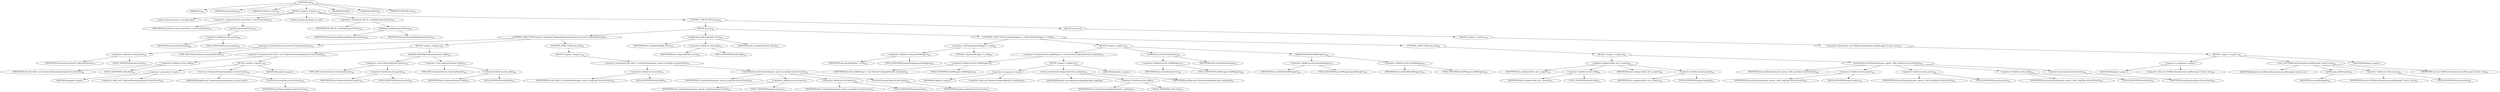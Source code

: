digraph "init" {  
"1755" [label = <(METHOD,init)<SUB>541</SUB>> ]
"100" [label = <(PARAM,this)<SUB>541</SUB>> ]
"1756" [label = <(PARAM,String propType)<SUB>541</SUB>> ]
"1757" [label = <(PARAM,AttributeList attrs)<SUB>541</SUB>> ]
"1758" [label = <(BLOCK,&lt;empty&gt;,&lt;empty&gt;)<SUB>541</SUB>> ]
"1759" [label = <(LOCAL,Class parentClass: java.lang.Class)> ]
"1760" [label = <(&lt;operator&gt;.assignment,Class parentClass = parent.getClass())<SUB>542</SUB>> ]
"1761" [label = <(IDENTIFIER,parentClass,Class parentClass = parent.getClass())<SUB>542</SUB>> ]
"1762" [label = <(getClass,parent.getClass())<SUB>542</SUB>> ]
"1763" [label = <(&lt;operator&gt;.fieldAccess,this.parent)<SUB>542</SUB>> ]
"1764" [label = <(IDENTIFIER,this,parent.getClass())<SUB>542</SUB>> ]
"1765" [label = <(FIELD_IDENTIFIER,parent,parent)<SUB>542</SUB>> ]
"1766" [label = <(LOCAL,IntrospectionHelper ih: ANY)> ]
"1767" [label = <(&lt;operator&gt;.assignment,ANY ih = getHelper(parentClass))<SUB>543</SUB>> ]
"1768" [label = <(IDENTIFIER,ih,ANY ih = getHelper(parentClass))<SUB>543</SUB>> ]
"1769" [label = <(getHelper,getHelper(parentClass))<SUB>544</SUB>> ]
"1770" [label = <(IDENTIFIER,IntrospectionHelper,getHelper(parentClass))<SUB>544</SUB>> ]
"1771" [label = <(IDENTIFIER,parentClass,getHelper(parentClass))<SUB>544</SUB>> ]
"1772" [label = <(CONTROL_STRUCTURE,try,try)<SUB>546</SUB>> ]
"1773" [label = <(BLOCK,try,try)<SUB>546</SUB>> ]
"1774" [label = <(CONTROL_STRUCTURE,if (parent instanceof UnknownElement),if (parent instanceof UnknownElement))<SUB>547</SUB>> ]
"1775" [label = <(&lt;operator&gt;.instanceOf,parent instanceof UnknownElement)<SUB>547</SUB>> ]
"1776" [label = <(&lt;operator&gt;.fieldAccess,this.parent)<SUB>547</SUB>> ]
"1777" [label = <(IDENTIFIER,this,parent instanceof UnknownElement)<SUB>547</SUB>> ]
"1778" [label = <(FIELD_IDENTIFIER,parent,parent)<SUB>547</SUB>> ]
"1779" [label = <(TYPE_REF,UnknownElement,UnknownElement)<SUB>547</SUB>> ]
"1780" [label = <(BLOCK,&lt;empty&gt;,&lt;empty&gt;)<SUB>547</SUB>> ]
"1781" [label = <(&lt;operator&gt;.assignment,this.child = new UnknownElement(propType.toLowerCase()))<SUB>548</SUB>> ]
"1782" [label = <(&lt;operator&gt;.fieldAccess,this.child)<SUB>548</SUB>> ]
"1783" [label = <(IDENTIFIER,this,this.child = new UnknownElement(propType.toLowerCase()))<SUB>548</SUB>> ]
"1784" [label = <(FIELD_IDENTIFIER,child,child)<SUB>548</SUB>> ]
"1785" [label = <(BLOCK,&lt;empty&gt;,&lt;empty&gt;)<SUB>548</SUB>> ]
"1786" [label = <(&lt;operator&gt;.assignment,&lt;empty&gt;)> ]
"1787" [label = <(IDENTIFIER,$obj40,&lt;empty&gt;)> ]
"1788" [label = <(&lt;operator&gt;.alloc,new UnknownElement(propType.toLowerCase()))<SUB>548</SUB>> ]
"1789" [label = <(&lt;init&gt;,new UnknownElement(propType.toLowerCase()))<SUB>548</SUB>> ]
"1790" [label = <(IDENTIFIER,$obj40,new UnknownElement(propType.toLowerCase()))> ]
"1791" [label = <(toLowerCase,propType.toLowerCase())<SUB>548</SUB>> ]
"1792" [label = <(IDENTIFIER,propType,propType.toLowerCase())<SUB>548</SUB>> ]
"1793" [label = <(IDENTIFIER,$obj40,&lt;empty&gt;)> ]
"1794" [label = <(addChild,addChild((UnknownElement) child))<SUB>549</SUB>> ]
"1795" [label = <(&lt;operator&gt;.cast,(UnknownElement) parent)<SUB>549</SUB>> ]
"1796" [label = <(TYPE_REF,UnknownElement,UnknownElement)<SUB>549</SUB>> ]
"1797" [label = <(&lt;operator&gt;.fieldAccess,this.parent)<SUB>549</SUB>> ]
"1798" [label = <(IDENTIFIER,this,(UnknownElement) parent)<SUB>549</SUB>> ]
"1799" [label = <(FIELD_IDENTIFIER,parent,parent)<SUB>549</SUB>> ]
"1800" [label = <(&lt;operator&gt;.cast,(UnknownElement) child)<SUB>549</SUB>> ]
"1801" [label = <(TYPE_REF,UnknownElement,UnknownElement)<SUB>549</SUB>> ]
"1802" [label = <(&lt;operator&gt;.fieldAccess,this.child)<SUB>549</SUB>> ]
"1803" [label = <(IDENTIFIER,this,(UnknownElement) child)<SUB>549</SUB>> ]
"1804" [label = <(FIELD_IDENTIFIER,child,child)<SUB>549</SUB>> ]
"1805" [label = <(CONTROL_STRUCTURE,else,else)<SUB>550</SUB>> ]
"1806" [label = <(BLOCK,&lt;empty&gt;,&lt;empty&gt;)<SUB>550</SUB>> ]
"1807" [label = <(&lt;operator&gt;.assignment,this.child = createElement(project, parent, propType.toLowerCase()))<SUB>551</SUB>> ]
"1808" [label = <(&lt;operator&gt;.fieldAccess,this.child)<SUB>551</SUB>> ]
"1809" [label = <(IDENTIFIER,this,this.child = createElement(project, parent, propType.toLowerCase()))<SUB>551</SUB>> ]
"1810" [label = <(FIELD_IDENTIFIER,child,child)<SUB>551</SUB>> ]
"1811" [label = <(createElement,createElement(project, parent, propType.toLowerCase()))<SUB>551</SUB>> ]
"1812" [label = <(IDENTIFIER,ih,createElement(project, parent, propType.toLowerCase()))<SUB>551</SUB>> ]
"1813" [label = <(&lt;operator&gt;.fieldAccess,this.project)<SUB>551</SUB>> ]
"1814" [label = <(IDENTIFIER,this,createElement(project, parent, propType.toLowerCase()))<SUB>551</SUB>> ]
"1815" [label = <(FIELD_IDENTIFIER,project,project)<SUB>551</SUB>> ]
"1816" [label = <(&lt;operator&gt;.fieldAccess,this.parent)<SUB>551</SUB>> ]
"1817" [label = <(IDENTIFIER,this,createElement(project, parent, propType.toLowerCase()))<SUB>551</SUB>> ]
"1818" [label = <(FIELD_IDENTIFIER,parent,parent)<SUB>551</SUB>> ]
"1819" [label = <(toLowerCase,propType.toLowerCase())<SUB>551</SUB>> ]
"1820" [label = <(IDENTIFIER,propType,propType.toLowerCase())<SUB>551</SUB>> ]
"1821" [label = <(configureId,configureId(child, attrs))<SUB>554</SUB>> ]
"99" [label = <(IDENTIFIER,this,configureId(child, attrs))<SUB>554</SUB>> ]
"1822" [label = <(&lt;operator&gt;.fieldAccess,this.child)<SUB>554</SUB>> ]
"1823" [label = <(IDENTIFIER,this,configureId(child, attrs))<SUB>554</SUB>> ]
"1824" [label = <(FIELD_IDENTIFIER,child,child)<SUB>554</SUB>> ]
"1825" [label = <(IDENTIFIER,attrs,configureId(child, attrs))<SUB>554</SUB>> ]
"1826" [label = <(CONTROL_STRUCTURE,if (parentWrapper != null),if (parentWrapper != null))<SUB>556</SUB>> ]
"1827" [label = <(&lt;operator&gt;.notEquals,parentWrapper != null)<SUB>556</SUB>> ]
"1828" [label = <(&lt;operator&gt;.fieldAccess,this.parentWrapper)<SUB>556</SUB>> ]
"1829" [label = <(IDENTIFIER,this,parentWrapper != null)<SUB>556</SUB>> ]
"1830" [label = <(FIELD_IDENTIFIER,parentWrapper,parentWrapper)<SUB>556</SUB>> ]
"1831" [label = <(LITERAL,null,parentWrapper != null)<SUB>556</SUB>> ]
"1832" [label = <(BLOCK,&lt;empty&gt;,&lt;empty&gt;)<SUB>556</SUB>> ]
"1833" [label = <(&lt;operator&gt;.assignment,this.childWrapper = new RuntimeConfigurable(child, propType))<SUB>557</SUB>> ]
"1834" [label = <(&lt;operator&gt;.fieldAccess,this.childWrapper)<SUB>557</SUB>> ]
"1835" [label = <(IDENTIFIER,this,this.childWrapper = new RuntimeConfigurable(child, propType))<SUB>557</SUB>> ]
"1836" [label = <(FIELD_IDENTIFIER,childWrapper,childWrapper)<SUB>557</SUB>> ]
"1837" [label = <(BLOCK,&lt;empty&gt;,&lt;empty&gt;)<SUB>557</SUB>> ]
"1838" [label = <(&lt;operator&gt;.assignment,&lt;empty&gt;)> ]
"1839" [label = <(IDENTIFIER,$obj41,&lt;empty&gt;)> ]
"1840" [label = <(&lt;operator&gt;.alloc,new RuntimeConfigurable(child, propType))<SUB>557</SUB>> ]
"1841" [label = <(&lt;init&gt;,new RuntimeConfigurable(child, propType))<SUB>557</SUB>> ]
"1842" [label = <(IDENTIFIER,$obj41,new RuntimeConfigurable(child, propType))> ]
"1843" [label = <(&lt;operator&gt;.fieldAccess,this.child)<SUB>557</SUB>> ]
"1844" [label = <(IDENTIFIER,this,new RuntimeConfigurable(child, propType))<SUB>557</SUB>> ]
"1845" [label = <(FIELD_IDENTIFIER,child,child)<SUB>557</SUB>> ]
"1846" [label = <(IDENTIFIER,propType,new RuntimeConfigurable(child, propType))<SUB>557</SUB>> ]
"1847" [label = <(IDENTIFIER,$obj41,&lt;empty&gt;)> ]
"1848" [label = <(setAttributes,setAttributes(attrs))<SUB>558</SUB>> ]
"1849" [label = <(&lt;operator&gt;.fieldAccess,this.childWrapper)<SUB>558</SUB>> ]
"1850" [label = <(IDENTIFIER,this,setAttributes(attrs))<SUB>558</SUB>> ]
"1851" [label = <(FIELD_IDENTIFIER,childWrapper,childWrapper)<SUB>558</SUB>> ]
"1852" [label = <(IDENTIFIER,attrs,setAttributes(attrs))<SUB>558</SUB>> ]
"1853" [label = <(addChild,addChild(childWrapper))<SUB>559</SUB>> ]
"1854" [label = <(&lt;operator&gt;.fieldAccess,this.parentWrapper)<SUB>559</SUB>> ]
"1855" [label = <(IDENTIFIER,this,addChild(childWrapper))<SUB>559</SUB>> ]
"1856" [label = <(FIELD_IDENTIFIER,parentWrapper,parentWrapper)<SUB>559</SUB>> ]
"1857" [label = <(&lt;operator&gt;.fieldAccess,this.childWrapper)<SUB>559</SUB>> ]
"1858" [label = <(IDENTIFIER,this,addChild(childWrapper))<SUB>559</SUB>> ]
"1859" [label = <(FIELD_IDENTIFIER,childWrapper,childWrapper)<SUB>559</SUB>> ]
"1860" [label = <(CONTROL_STRUCTURE,else,else)<SUB>560</SUB>> ]
"1861" [label = <(BLOCK,&lt;empty&gt;,&lt;empty&gt;)<SUB>560</SUB>> ]
"1862" [label = <(configure,configure(child, attrs, project))<SUB>561</SUB>> ]
"101" [label = <(IDENTIFIER,this,configure(child, attrs, project))<SUB>561</SUB>> ]
"1863" [label = <(&lt;operator&gt;.fieldAccess,this.child)<SUB>561</SUB>> ]
"1864" [label = <(IDENTIFIER,this,configure(child, attrs, project))<SUB>561</SUB>> ]
"1865" [label = <(FIELD_IDENTIFIER,child,child)<SUB>561</SUB>> ]
"1866" [label = <(IDENTIFIER,attrs,configure(child, attrs, project))<SUB>561</SUB>> ]
"1867" [label = <(&lt;operator&gt;.fieldAccess,this.project)<SUB>561</SUB>> ]
"1868" [label = <(IDENTIFIER,this,configure(child, attrs, project))<SUB>561</SUB>> ]
"1869" [label = <(FIELD_IDENTIFIER,project,project)<SUB>561</SUB>> ]
"1870" [label = <(storeElement,storeElement(project, parent, child, propType.toLowerCase()))<SUB>562</SUB>> ]
"1871" [label = <(IDENTIFIER,ih,storeElement(project, parent, child, propType.toLowerCase()))<SUB>562</SUB>> ]
"1872" [label = <(&lt;operator&gt;.fieldAccess,this.project)<SUB>562</SUB>> ]
"1873" [label = <(IDENTIFIER,this,storeElement(project, parent, child, propType.toLowerCase()))<SUB>562</SUB>> ]
"1874" [label = <(FIELD_IDENTIFIER,project,project)<SUB>562</SUB>> ]
"1875" [label = <(&lt;operator&gt;.fieldAccess,this.parent)<SUB>562</SUB>> ]
"1876" [label = <(IDENTIFIER,this,storeElement(project, parent, child, propType.toLowerCase()))<SUB>562</SUB>> ]
"1877" [label = <(FIELD_IDENTIFIER,parent,parent)<SUB>562</SUB>> ]
"1878" [label = <(&lt;operator&gt;.fieldAccess,this.child)<SUB>562</SUB>> ]
"1879" [label = <(IDENTIFIER,this,storeElement(project, parent, child, propType.toLowerCase()))<SUB>562</SUB>> ]
"1880" [label = <(FIELD_IDENTIFIER,child,child)<SUB>562</SUB>> ]
"1881" [label = <(toLowerCase,propType.toLowerCase())<SUB>562</SUB>> ]
"1882" [label = <(IDENTIFIER,propType,propType.toLowerCase())<SUB>562</SUB>> ]
"1883" [label = <(BLOCK,catch,catch)> ]
"1884" [label = <(BLOCK,&lt;empty&gt;,&lt;empty&gt;)<SUB>564</SUB>> ]
"1885" [label = <(&lt;operator&gt;.throw,throw new SAXParseException(exc.getMessage(), locator, exc);)<SUB>565</SUB>> ]
"1886" [label = <(BLOCK,&lt;empty&gt;,&lt;empty&gt;)<SUB>565</SUB>> ]
"1887" [label = <(&lt;operator&gt;.assignment,&lt;empty&gt;)> ]
"1888" [label = <(IDENTIFIER,$obj42,&lt;empty&gt;)> ]
"1889" [label = <(&lt;operator&gt;.alloc,new SAXParseException(exc.getMessage(), locator, exc))<SUB>565</SUB>> ]
"1890" [label = <(&lt;init&gt;,new SAXParseException(exc.getMessage(), locator, exc))<SUB>565</SUB>> ]
"1891" [label = <(IDENTIFIER,$obj42,new SAXParseException(exc.getMessage(), locator, exc))> ]
"1892" [label = <(getMessage,getMessage())<SUB>565</SUB>> ]
"1893" [label = <(IDENTIFIER,exc,getMessage())<SUB>565</SUB>> ]
"1894" [label = <(&lt;operator&gt;.fieldAccess,this.locator)<SUB>565</SUB>> ]
"1895" [label = <(IDENTIFIER,this,new SAXParseException(exc.getMessage(), locator, exc))<SUB>565</SUB>> ]
"1896" [label = <(FIELD_IDENTIFIER,locator,locator)<SUB>565</SUB>> ]
"1897" [label = <(IDENTIFIER,exc,new SAXParseException(exc.getMessage(), locator, exc))<SUB>565</SUB>> ]
"1898" [label = <(IDENTIFIER,$obj42,&lt;empty&gt;)> ]
"1899" [label = <(MODIFIER,PUBLIC)> ]
"1900" [label = <(MODIFIER,VIRTUAL)> ]
"1901" [label = <(METHOD_RETURN,void)<SUB>541</SUB>> ]
  "1755" -> "100" 
  "1755" -> "1756" 
  "1755" -> "1757" 
  "1755" -> "1758" 
  "1755" -> "1899" 
  "1755" -> "1900" 
  "1755" -> "1901" 
  "1758" -> "1759" 
  "1758" -> "1760" 
  "1758" -> "1766" 
  "1758" -> "1767" 
  "1758" -> "1772" 
  "1760" -> "1761" 
  "1760" -> "1762" 
  "1762" -> "1763" 
  "1763" -> "1764" 
  "1763" -> "1765" 
  "1767" -> "1768" 
  "1767" -> "1769" 
  "1769" -> "1770" 
  "1769" -> "1771" 
  "1772" -> "1773" 
  "1772" -> "1883" 
  "1773" -> "1774" 
  "1773" -> "1821" 
  "1773" -> "1826" 
  "1774" -> "1775" 
  "1774" -> "1780" 
  "1774" -> "1805" 
  "1775" -> "1776" 
  "1775" -> "1779" 
  "1776" -> "1777" 
  "1776" -> "1778" 
  "1780" -> "1781" 
  "1780" -> "1794" 
  "1781" -> "1782" 
  "1781" -> "1785" 
  "1782" -> "1783" 
  "1782" -> "1784" 
  "1785" -> "1786" 
  "1785" -> "1789" 
  "1785" -> "1793" 
  "1786" -> "1787" 
  "1786" -> "1788" 
  "1789" -> "1790" 
  "1789" -> "1791" 
  "1791" -> "1792" 
  "1794" -> "1795" 
  "1794" -> "1800" 
  "1795" -> "1796" 
  "1795" -> "1797" 
  "1797" -> "1798" 
  "1797" -> "1799" 
  "1800" -> "1801" 
  "1800" -> "1802" 
  "1802" -> "1803" 
  "1802" -> "1804" 
  "1805" -> "1806" 
  "1806" -> "1807" 
  "1807" -> "1808" 
  "1807" -> "1811" 
  "1808" -> "1809" 
  "1808" -> "1810" 
  "1811" -> "1812" 
  "1811" -> "1813" 
  "1811" -> "1816" 
  "1811" -> "1819" 
  "1813" -> "1814" 
  "1813" -> "1815" 
  "1816" -> "1817" 
  "1816" -> "1818" 
  "1819" -> "1820" 
  "1821" -> "99" 
  "1821" -> "1822" 
  "1821" -> "1825" 
  "1822" -> "1823" 
  "1822" -> "1824" 
  "1826" -> "1827" 
  "1826" -> "1832" 
  "1826" -> "1860" 
  "1827" -> "1828" 
  "1827" -> "1831" 
  "1828" -> "1829" 
  "1828" -> "1830" 
  "1832" -> "1833" 
  "1832" -> "1848" 
  "1832" -> "1853" 
  "1833" -> "1834" 
  "1833" -> "1837" 
  "1834" -> "1835" 
  "1834" -> "1836" 
  "1837" -> "1838" 
  "1837" -> "1841" 
  "1837" -> "1847" 
  "1838" -> "1839" 
  "1838" -> "1840" 
  "1841" -> "1842" 
  "1841" -> "1843" 
  "1841" -> "1846" 
  "1843" -> "1844" 
  "1843" -> "1845" 
  "1848" -> "1849" 
  "1848" -> "1852" 
  "1849" -> "1850" 
  "1849" -> "1851" 
  "1853" -> "1854" 
  "1853" -> "1857" 
  "1854" -> "1855" 
  "1854" -> "1856" 
  "1857" -> "1858" 
  "1857" -> "1859" 
  "1860" -> "1861" 
  "1861" -> "1862" 
  "1861" -> "1870" 
  "1862" -> "101" 
  "1862" -> "1863" 
  "1862" -> "1866" 
  "1862" -> "1867" 
  "1863" -> "1864" 
  "1863" -> "1865" 
  "1867" -> "1868" 
  "1867" -> "1869" 
  "1870" -> "1871" 
  "1870" -> "1872" 
  "1870" -> "1875" 
  "1870" -> "1878" 
  "1870" -> "1881" 
  "1872" -> "1873" 
  "1872" -> "1874" 
  "1875" -> "1876" 
  "1875" -> "1877" 
  "1878" -> "1879" 
  "1878" -> "1880" 
  "1881" -> "1882" 
  "1883" -> "1884" 
  "1884" -> "1885" 
  "1885" -> "1886" 
  "1886" -> "1887" 
  "1886" -> "1890" 
  "1886" -> "1898" 
  "1887" -> "1888" 
  "1887" -> "1889" 
  "1890" -> "1891" 
  "1890" -> "1892" 
  "1890" -> "1894" 
  "1890" -> "1897" 
  "1892" -> "1893" 
  "1894" -> "1895" 
  "1894" -> "1896" 
}
